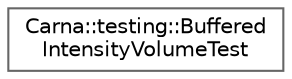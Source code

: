 digraph "Graphical Class Hierarchy"
{
 // LATEX_PDF_SIZE
  bgcolor="transparent";
  edge [fontname=Helvetica,fontsize=10,labelfontname=Helvetica,labelfontsize=10];
  node [fontname=Helvetica,fontsize=10,shape=box,height=0.2,width=0.4];
  rankdir="LR";
  Node0 [id="Node000000",label="Carna::testing::Buffered\lIntensityVolumeTest",height=0.2,width=0.4,color="grey40", fillcolor="white", style="filled",URL="$classCarna_1_1testing_1_1BufferedIntensityVolumeTest.html",tooltip="Unit-tests of the Carna::base::BufferedIntensityVolume class."];
}
